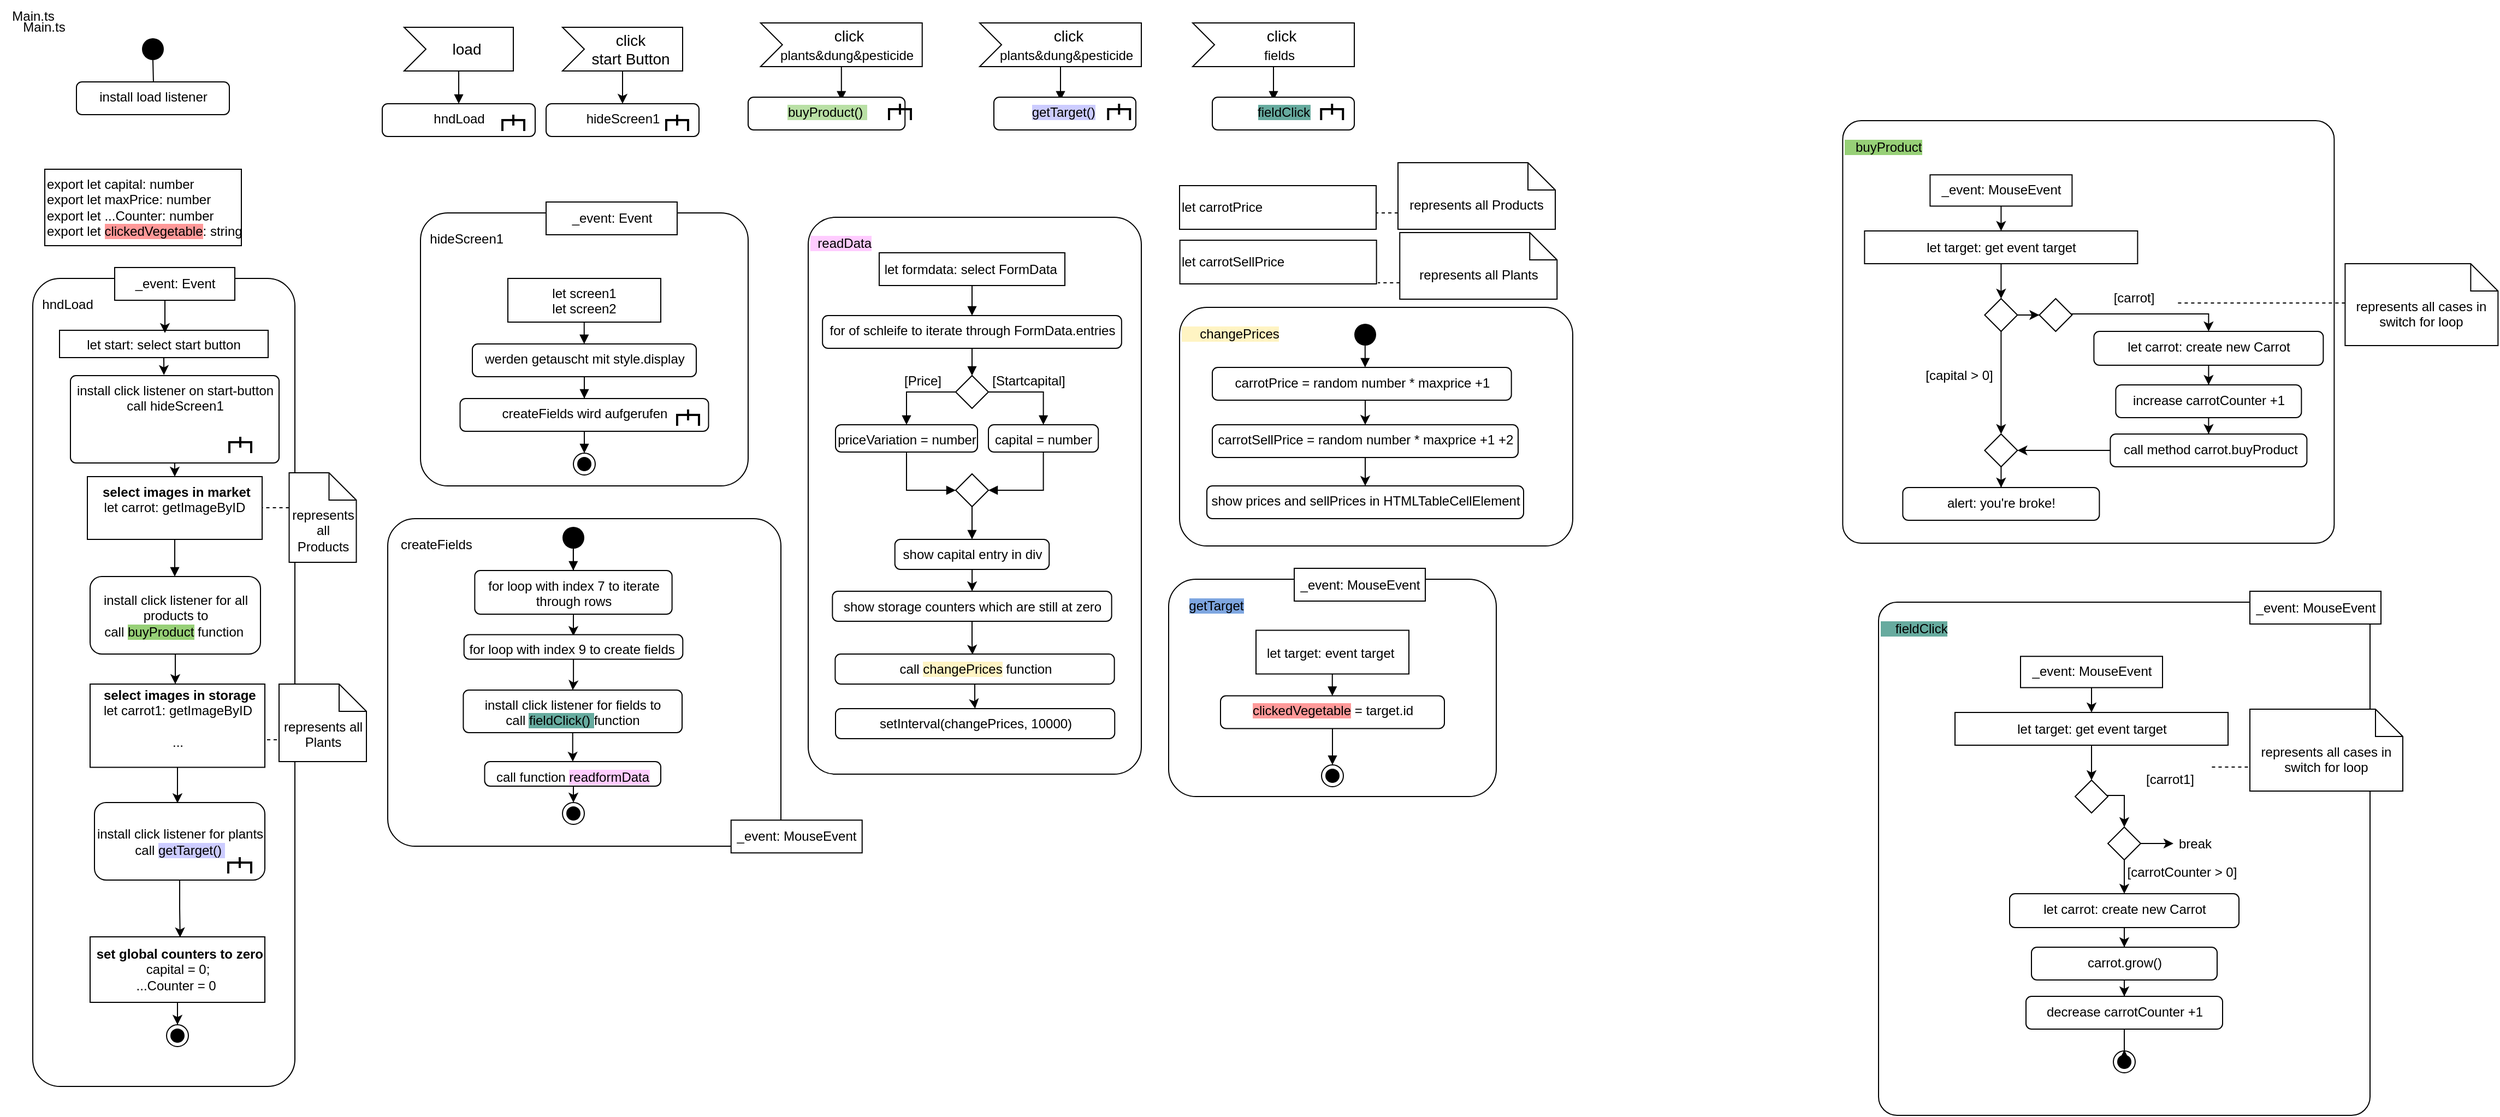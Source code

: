 <mxfile version="20.1.1" type="device" pages="3"><diagram id="tJ10v_d1YBxwxdIpCMqU" name="Main"><mxGraphModel dx="2307" dy="1273" grid="1" gridSize="10" guides="1" tooltips="1" connect="1" arrows="1" fold="1" page="1" pageScale="1" pageWidth="1654" pageHeight="1169" math="0" shadow="0"><root><mxCell id="0"/><mxCell id="1" parent="0"/><mxCell id="Ofd6A_g-AuT3mHNwsvXy-3" style="edgeStyle=orthogonalEdgeStyle;rounded=0;orthogonalLoop=1;jettySize=auto;html=1;endArrow=block;endFill=1;" parent="1" target="Ofd6A_g-AuT3mHNwsvXy-2" edge="1"><mxGeometry relative="1" as="geometry"><mxPoint x="180" y="60" as="sourcePoint"/></mxGeometry></mxCell><mxCell id="Ofd6A_g-AuT3mHNwsvXy-2" value="install load listener" style="html=1;align=center;verticalAlign=top;rounded=1;absoluteArcSize=1;arcSize=10;dashed=0;" parent="1" vertex="1"><mxGeometry x="110" y="80" width="140" height="30" as="geometry"/></mxCell><mxCell id="Ofd6A_g-AuT3mHNwsvXy-4" value="&amp;nbsp; hndLoad" style="html=1;align=left;verticalAlign=top;rounded=1;absoluteArcSize=1;arcSize=50;dashed=0;spacingTop=10;spacingRight=30;" parent="1" vertex="1"><mxGeometry x="70" y="260" width="240" height="740" as="geometry"/></mxCell><mxCell id="Ofd6A_g-AuT3mHNwsvXy-18" style="edgeStyle=orthogonalEdgeStyle;rounded=0;orthogonalLoop=1;jettySize=auto;html=1;entryX=0.5;entryY=0;entryDx=0;entryDy=0;endArrow=block;endFill=1;strokeWidth=1;" parent="1" source="Ofd6A_g-AuT3mHNwsvXy-5" target="Ofd6A_g-AuT3mHNwsvXy-6" edge="1"><mxGeometry relative="1" as="geometry"/></mxCell><mxCell id="Ofd6A_g-AuT3mHNwsvXy-5" value="load" style="html=1;shape=mxgraph.infographic.ribbonSimple;notch1=20;notch2=0;align=center;verticalAlign=middle;fontSize=14;fontStyle=0;fillColor=#FFFFFF;flipH=0;spacingRight=0;spacingLeft=14;" parent="1" vertex="1"><mxGeometry x="410" y="30" width="100" height="40" as="geometry"/></mxCell><mxCell id="Ofd6A_g-AuT3mHNwsvXy-6" value="hndLoad" style="html=1;align=center;verticalAlign=top;rounded=1;absoluteArcSize=1;arcSize=10;dashed=0;" parent="1" vertex="1"><mxGeometry x="390" y="100" width="140" height="30" as="geometry"/></mxCell><mxCell id="Ofd6A_g-AuT3mHNwsvXy-16" value="" style="group;strokeWidth=1;" parent="1" vertex="1" connectable="0"><mxGeometry x="500" y="110" width="20" height="10" as="geometry"/></mxCell><mxCell id="Ofd6A_g-AuT3mHNwsvXy-10" value="" style="endArrow=none;html=1;rounded=0;strokeWidth=2;" parent="Ofd6A_g-AuT3mHNwsvXy-16" edge="1"><mxGeometry width="50" height="50" relative="1" as="geometry"><mxPoint x="10" as="sourcePoint"/><mxPoint x="10" y="10" as="targetPoint"/></mxGeometry></mxCell><mxCell id="Ofd6A_g-AuT3mHNwsvXy-12" value="" style="endArrow=none;html=1;rounded=0;strokeWidth=2;" parent="Ofd6A_g-AuT3mHNwsvXy-16" edge="1"><mxGeometry width="50" height="50" relative="1" as="geometry"><mxPoint x="20" y="15" as="sourcePoint"/><mxPoint y="15" as="targetPoint"/><Array as="points"><mxPoint x="20" y="5"/><mxPoint y="5"/></Array></mxGeometry></mxCell><mxCell id="Ofd6A_g-AuT3mHNwsvXy-20" value="" style="ellipse;fillColor=#000000;strokeColor=none;" parent="1" vertex="1"><mxGeometry x="170" y="40" width="20" height="20" as="geometry"/></mxCell><mxCell id="-clBdai6zCMWN7IUdvfS-7" style="edgeStyle=orthogonalEdgeStyle;rounded=0;orthogonalLoop=1;jettySize=auto;html=1;exitX=0.5;exitY=1;exitDx=0;exitDy=0;entryX=0.448;entryY=-0.007;entryDx=0;entryDy=0;entryPerimeter=0;" parent="1" source="Ofd6A_g-AuT3mHNwsvXy-22" target="Ofd6A_g-AuT3mHNwsvXy-24" edge="1"><mxGeometry relative="1" as="geometry"/></mxCell><mxCell id="Ofd6A_g-AuT3mHNwsvXy-22" value="let start: select start button" style="text;align=center;verticalAlign=middle;dashed=0;fillColor=#ffffff;strokeColor=#000000;" parent="1" vertex="1"><mxGeometry x="94.5" y="307.5" width="191" height="25" as="geometry"/></mxCell><mxCell id="Ofd6A_g-AuT3mHNwsvXy-45" style="edgeStyle=orthogonalEdgeStyle;rounded=0;orthogonalLoop=1;jettySize=auto;html=1;endArrow=block;endFill=1;strokeWidth=1;exitX=0.5;exitY=1;exitDx=0;exitDy=0;" parent="1" source="-clBdai6zCMWN7IUdvfS-4" edge="1" target="-clBdai6zCMWN7IUdvfS-13"><mxGeometry relative="1" as="geometry"><mxPoint x="190" y="592" as="targetPoint"/><Array as="points"><mxPoint x="200" y="570"/><mxPoint x="200" y="570"/></Array></mxGeometry></mxCell><mxCell id="-clBdai6zCMWN7IUdvfS-9" style="edgeStyle=orthogonalEdgeStyle;rounded=0;orthogonalLoop=1;jettySize=auto;html=1;" parent="1" source="Ofd6A_g-AuT3mHNwsvXy-24" target="-clBdai6zCMWN7IUdvfS-4" edge="1"><mxGeometry relative="1" as="geometry"><Array as="points"><mxPoint x="191" y="450"/><mxPoint x="190" y="450"/></Array></mxGeometry></mxCell><mxCell id="Ofd6A_g-AuT3mHNwsvXy-24" value="install click listener on start-button&lt;br&gt;call hideScreen1" style="html=1;align=center;verticalAlign=top;rounded=1;absoluteArcSize=1;arcSize=10;dashed=0;" parent="1" vertex="1"><mxGeometry x="104.5" y="349" width="191" height="80" as="geometry"/></mxCell><mxCell id="Ofd6A_g-AuT3mHNwsvXy-31" value="&amp;nbsp; hideScreen1" style="html=1;align=left;verticalAlign=top;rounded=1;absoluteArcSize=1;arcSize=50;dashed=0;spacingTop=10;spacingRight=30;" parent="1" vertex="1"><mxGeometry x="425" y="200" width="300" height="250" as="geometry"/></mxCell><mxCell id="Ofd6A_g-AuT3mHNwsvXy-34" value="let screen1&#10;let screen2" style="text;align=center;verticalAlign=middle;dashed=0;fillColor=#ffffff;strokeColor=#000000;" parent="1" vertex="1"><mxGeometry x="505" y="260" width="140" height="40" as="geometry"/></mxCell><mxCell id="Ofd6A_g-AuT3mHNwsvXy-51" style="edgeStyle=orthogonalEdgeStyle;rounded=0;orthogonalLoop=1;jettySize=auto;html=1;entryX=0.5;entryY=0;entryDx=0;entryDy=0;endArrow=block;endFill=1;strokeWidth=1;" parent="1" source="Ofd6A_g-AuT3mHNwsvXy-35" target="Ofd6A_g-AuT3mHNwsvXy-46" edge="1"><mxGeometry relative="1" as="geometry"/></mxCell><mxCell id="Ofd6A_g-AuT3mHNwsvXy-35" value="werden getauscht mit style.display" style="html=1;align=center;verticalAlign=top;rounded=1;absoluteArcSize=1;arcSize=10;dashed=0;" parent="1" vertex="1"><mxGeometry x="472.5" y="320" width="205" height="30" as="geometry"/></mxCell><mxCell id="Ofd6A_g-AuT3mHNwsvXy-36" style="edgeStyle=orthogonalEdgeStyle;rounded=0;orthogonalLoop=1;jettySize=auto;html=1;endArrow=block;endFill=1;" parent="1" edge="1"><mxGeometry relative="1" as="geometry"><mxPoint x="574.88" y="300" as="sourcePoint"/><mxPoint x="574.88" y="320" as="targetPoint"/></mxGeometry></mxCell><mxCell id="Ofd6A_g-AuT3mHNwsvXy-40" value="" style="group;strokeWidth=1;" parent="1" vertex="1" connectable="0"><mxGeometry x="250" y="405" width="20" height="10" as="geometry"/></mxCell><mxCell id="Ofd6A_g-AuT3mHNwsvXy-41" value="" style="endArrow=none;html=1;rounded=0;strokeWidth=2;" parent="Ofd6A_g-AuT3mHNwsvXy-40" edge="1"><mxGeometry width="50" height="50" relative="1" as="geometry"><mxPoint x="10" as="sourcePoint"/><mxPoint x="10" y="10" as="targetPoint"/></mxGeometry></mxCell><mxCell id="Ofd6A_g-AuT3mHNwsvXy-42" value="" style="endArrow=none;html=1;rounded=0;strokeWidth=2;" parent="Ofd6A_g-AuT3mHNwsvXy-40" edge="1"><mxGeometry width="50" height="50" relative="1" as="geometry"><mxPoint x="20" y="15" as="sourcePoint"/><mxPoint y="15" as="targetPoint"/><Array as="points"><mxPoint x="20" y="5"/><mxPoint y="5"/></Array></mxGeometry></mxCell><mxCell id="Ofd6A_g-AuT3mHNwsvXy-43" value="" style="ellipse;html=1;shape=endState;fillColor=#000000;strokeColor=#000000;" parent="1" vertex="1"><mxGeometry x="192.5" y="943.5" width="20" height="20" as="geometry"/></mxCell><mxCell id="Ofd6A_g-AuT3mHNwsvXy-46" value="createFields wird aufgerufen" style="html=1;align=center;verticalAlign=top;rounded=1;absoluteArcSize=1;arcSize=10;dashed=0;" parent="1" vertex="1"><mxGeometry x="461.25" y="370" width="227.5" height="30" as="geometry"/></mxCell><mxCell id="Ofd6A_g-AuT3mHNwsvXy-47" value="" style="group;strokeWidth=1;" parent="1" vertex="1" connectable="0"><mxGeometry x="660" y="380" width="20" height="10" as="geometry"/></mxCell><mxCell id="Ofd6A_g-AuT3mHNwsvXy-48" value="" style="endArrow=none;html=1;rounded=0;strokeWidth=2;" parent="Ofd6A_g-AuT3mHNwsvXy-47" edge="1"><mxGeometry width="50" height="50" relative="1" as="geometry"><mxPoint x="10" as="sourcePoint"/><mxPoint x="10" y="10" as="targetPoint"/></mxGeometry></mxCell><mxCell id="Ofd6A_g-AuT3mHNwsvXy-49" value="" style="endArrow=none;html=1;rounded=0;strokeWidth=2;" parent="Ofd6A_g-AuT3mHNwsvXy-47" edge="1"><mxGeometry width="50" height="50" relative="1" as="geometry"><mxPoint x="20" y="15" as="sourcePoint"/><mxPoint y="15" as="targetPoint"/><Array as="points"><mxPoint x="20" y="5"/><mxPoint y="5"/></Array></mxGeometry></mxCell><mxCell id="Ofd6A_g-AuT3mHNwsvXy-52" style="edgeStyle=orthogonalEdgeStyle;rounded=0;orthogonalLoop=1;jettySize=auto;html=1;entryX=0.5;entryY=0;entryDx=0;entryDy=0;endArrow=block;endFill=1;strokeWidth=1;" parent="1" target="Ofd6A_g-AuT3mHNwsvXy-53" edge="1"><mxGeometry relative="1" as="geometry"><mxPoint x="575" y="400" as="sourcePoint"/></mxGeometry></mxCell><mxCell id="Ofd6A_g-AuT3mHNwsvXy-53" value="" style="ellipse;html=1;shape=endState;fillColor=#000000;strokeColor=#000000;" parent="1" vertex="1"><mxGeometry x="565" y="420" width="20" height="20" as="geometry"/></mxCell><mxCell id="Ofd6A_g-AuT3mHNwsvXy-54" value="&amp;nbsp; &amp;nbsp;createFields" style="html=1;align=left;verticalAlign=top;rounded=1;absoluteArcSize=1;arcSize=50;dashed=0;spacingTop=10;spacingRight=30;" parent="1" vertex="1"><mxGeometry x="395" y="480" width="360" height="300" as="geometry"/></mxCell><mxCell id="pSy51ZEpNHoz2QDnFtpo-21" value="" style="edgeStyle=orthogonalEdgeStyle;rounded=0;orthogonalLoop=1;jettySize=auto;html=1;" edge="1" parent="1" source="Ofd6A_g-AuT3mHNwsvXy-55"><mxGeometry relative="1" as="geometry"><mxPoint x="565" y="587.5" as="targetPoint"/></mxGeometry></mxCell><mxCell id="Ofd6A_g-AuT3mHNwsvXy-55" value="" style="ellipse;fillColor=#000000;strokeColor=none;" parent="1" vertex="1"><mxGeometry x="555" y="487.5" width="20" height="20" as="geometry"/></mxCell><mxCell id="Ofd6A_g-AuT3mHNwsvXy-56" style="edgeStyle=orthogonalEdgeStyle;rounded=0;orthogonalLoop=1;jettySize=auto;html=1;endArrow=block;endFill=1;" parent="1" edge="1"><mxGeometry relative="1" as="geometry"><mxPoint x="564.89" y="507.5" as="sourcePoint"/><mxPoint x="564.89" y="527.5" as="targetPoint"/></mxGeometry></mxCell><mxCell id="pSy51ZEpNHoz2QDnFtpo-83" style="edgeStyle=orthogonalEdgeStyle;rounded=0;orthogonalLoop=1;jettySize=auto;html=1;entryX=0.5;entryY=0;entryDx=0;entryDy=0;" edge="1" parent="1" source="Ofd6A_g-AuT3mHNwsvXy-68" target="Ofd6A_g-AuT3mHNwsvXy-72"><mxGeometry relative="1" as="geometry"/></mxCell><mxCell id="Ofd6A_g-AuT3mHNwsvXy-68" value="click&lt;br&gt;start Button" style="html=1;shape=mxgraph.infographic.ribbonSimple;notch1=20;notch2=0;align=center;verticalAlign=middle;fontSize=14;fontStyle=0;fillColor=#FFFFFF;flipH=0;spacingRight=0;spacingLeft=14;" parent="1" vertex="1"><mxGeometry x="555.0" y="30" width="110" height="40" as="geometry"/></mxCell><mxCell id="Ofd6A_g-AuT3mHNwsvXy-72" value="hideScreen1" style="html=1;align=center;verticalAlign=top;rounded=1;absoluteArcSize=1;arcSize=10;dashed=0;" parent="1" vertex="1"><mxGeometry x="540.0" y="100" width="140" height="30" as="geometry"/></mxCell><mxCell id="Ofd6A_g-AuT3mHNwsvXy-74" value="" style="group;strokeWidth=1;" parent="1" vertex="1" connectable="0"><mxGeometry x="650.0" y="110" width="20" height="10" as="geometry"/></mxCell><mxCell id="Ofd6A_g-AuT3mHNwsvXy-75" value="" style="endArrow=none;html=1;rounded=0;strokeWidth=2;" parent="Ofd6A_g-AuT3mHNwsvXy-74" edge="1"><mxGeometry width="50" height="50" relative="1" as="geometry"><mxPoint x="10" as="sourcePoint"/><mxPoint x="10" y="10" as="targetPoint"/></mxGeometry></mxCell><mxCell id="Ofd6A_g-AuT3mHNwsvXy-76" value="" style="endArrow=none;html=1;rounded=0;strokeWidth=2;" parent="Ofd6A_g-AuT3mHNwsvXy-74" edge="1"><mxGeometry width="50" height="50" relative="1" as="geometry"><mxPoint x="20" y="15" as="sourcePoint"/><mxPoint y="15" as="targetPoint"/><Array as="points"><mxPoint x="20" y="5"/><mxPoint y="5"/></Array></mxGeometry></mxCell><mxCell id="Ofd6A_g-AuT3mHNwsvXy-87" value="for loop with index 7 to iterate &lt;br&gt;through rows" style="html=1;align=center;verticalAlign=top;rounded=1;absoluteArcSize=1;arcSize=10;dashed=0;" parent="1" vertex="1"><mxGeometry x="474.69" y="527.5" width="180.63" height="40" as="geometry"/></mxCell><mxCell id="Ofd6A_g-AuT3mHNwsvXy-109" value="" style="ellipse;html=1;shape=endState;fillColor=#000000;strokeColor=#000000;" parent="1" vertex="1"><mxGeometry x="555.01" y="740" width="20" height="20" as="geometry"/></mxCell><mxCell id="-clBdai6zCMWN7IUdvfS-4" value="&lt;b&gt;&amp;nbsp;select images in market&lt;/b&gt;&lt;br&gt;let carrot: getImageByID&lt;br&gt;&amp;nbsp;" style="rounded=0;whiteSpace=wrap;html=1;" parent="1" vertex="1"><mxGeometry x="120" y="441.5" width="160" height="57.5" as="geometry"/></mxCell><mxCell id="pSy51ZEpNHoz2QDnFtpo-8" style="edgeStyle=orthogonalEdgeStyle;rounded=0;orthogonalLoop=1;jettySize=auto;html=1;" edge="1" parent="1" source="-clBdai6zCMWN7IUdvfS-13" target="pSy51ZEpNHoz2QDnFtpo-5"><mxGeometry relative="1" as="geometry"><Array as="points"><mxPoint x="200" y="670"/><mxPoint x="200" y="670"/></Array></mxGeometry></mxCell><mxCell id="-clBdai6zCMWN7IUdvfS-13" value="install click listener for all products to&lt;br&gt;call &lt;span style=&quot;background-color: rgb(151, 208, 119);&quot;&gt;buyProduct&lt;/span&gt; function&amp;nbsp;" style="rounded=1;whiteSpace=wrap;html=1;" parent="1" vertex="1"><mxGeometry x="122.5" y="533" width="156" height="71" as="geometry"/></mxCell><mxCell id="-clBdai6zCMWN7IUdvfS-15" value="" style="group;strokeWidth=1;" parent="1" vertex="1" connectable="0"><mxGeometry x="244" y="640" width="21" height="10" as="geometry"/></mxCell><mxCell id="-clBdai6zCMWN7IUdvfS-16" value="" style="endArrow=none;html=1;rounded=0;strokeWidth=2;" parent="-clBdai6zCMWN7IUdvfS-15" edge="1"><mxGeometry width="50" height="50" relative="1" as="geometry"><mxPoint x="10.5" as="sourcePoint"/><mxPoint x="10.5" y="10" as="targetPoint"/></mxGeometry></mxCell><mxCell id="-clBdai6zCMWN7IUdvfS-17" value="" style="endArrow=none;html=1;rounded=0;strokeWidth=2;" parent="-clBdai6zCMWN7IUdvfS-15" edge="1"><mxGeometry width="50" height="50" relative="1" as="geometry"><mxPoint x="21" y="15" as="sourcePoint"/><mxPoint y="15" as="targetPoint"/><Array as="points"><mxPoint x="21" y="5"/><mxPoint y="5"/></Array></mxGeometry></mxCell><mxCell id="-clBdai6zCMWN7IUdvfS-24" style="edgeStyle=orthogonalEdgeStyle;rounded=0;orthogonalLoop=1;jettySize=auto;html=1;entryX=0.5;entryY=0;entryDx=0;entryDy=0;endArrow=block;endFill=1;strokeWidth=1;" parent="1" source="-clBdai6zCMWN7IUdvfS-25" edge="1"><mxGeometry relative="1" as="geometry"><mxPoint x="810.37" y="97" as="targetPoint"/></mxGeometry></mxCell><mxCell id="-clBdai6zCMWN7IUdvfS-25" value="click&lt;br&gt;&lt;span style=&quot;font-size: 12px;&quot;&gt;plants&amp;amp;dung&amp;amp;pesticide&lt;/span&gt;&amp;nbsp;" style="html=1;shape=mxgraph.infographic.ribbonSimple;notch1=20;notch2=0;align=center;verticalAlign=middle;fontSize=14;fontStyle=0;fillColor=#FFFFFF;flipH=0;spacingRight=0;spacingLeft=14;" parent="1" vertex="1"><mxGeometry x="736.37" y="26" width="148" height="40" as="geometry"/></mxCell><mxCell id="-clBdai6zCMWN7IUdvfS-26" value="&lt;span style=&quot;background-color: rgb(185, 224, 165);&quot;&gt;buyProduct()&amp;nbsp;&lt;/span&gt;" style="html=1;align=center;verticalAlign=top;rounded=1;absoluteArcSize=1;arcSize=10;dashed=0;" parent="1" vertex="1"><mxGeometry x="725" y="94" width="143.63" height="30" as="geometry"/></mxCell><mxCell id="-clBdai6zCMWN7IUdvfS-27" value="" style="group;strokeWidth=1;" parent="1" vertex="1" connectable="0"><mxGeometry x="854" y="100" width="20" height="10" as="geometry"/></mxCell><mxCell id="-clBdai6zCMWN7IUdvfS-28" value="" style="endArrow=none;html=1;rounded=0;strokeWidth=2;" parent="-clBdai6zCMWN7IUdvfS-27" edge="1"><mxGeometry width="50" height="50" relative="1" as="geometry"><mxPoint x="10" as="sourcePoint"/><mxPoint x="10" y="10" as="targetPoint"/></mxGeometry></mxCell><mxCell id="-clBdai6zCMWN7IUdvfS-29" value="" style="endArrow=none;html=1;rounded=0;strokeWidth=2;" parent="-clBdai6zCMWN7IUdvfS-27" edge="1"><mxGeometry width="50" height="50" relative="1" as="geometry"><mxPoint x="20" y="15" as="sourcePoint"/><mxPoint y="15" as="targetPoint"/><Array as="points"><mxPoint x="20" y="5"/><mxPoint y="5"/></Array></mxGeometry></mxCell><mxCell id="-clBdai6zCMWN7IUdvfS-33" value="&lt;span style=&quot;background-color: rgb(255, 204, 255);&quot;&gt;&amp;nbsp; readData&lt;/span&gt;" style="html=1;align=left;verticalAlign=top;rounded=1;absoluteArcSize=1;arcSize=50;dashed=0;spacingTop=10;spacingRight=30;" parent="1" vertex="1"><mxGeometry x="780" y="204" width="305" height="510" as="geometry"/></mxCell><mxCell id="-clBdai6zCMWN7IUdvfS-35" style="edgeStyle=orthogonalEdgeStyle;rounded=0;orthogonalLoop=1;jettySize=auto;html=1;" parent="1" source="Ofd6A_g-AuT3mHNwsvXy-4" edge="1"><mxGeometry relative="1" as="geometry"><mxPoint x="191" y="310" as="targetPoint"/><Array as="points"><mxPoint x="201" y="280"/><mxPoint x="201" y="280"/></Array></mxGeometry></mxCell><mxCell id="-clBdai6zCMWN7IUdvfS-34" value="_event: Event" style="html=1;labelBackgroundColor=none;labelBorderColor=none;" parent="1" vertex="1"><mxGeometry x="145" y="250" width="110" height="30" as="geometry"/></mxCell><mxCell id="-clBdai6zCMWN7IUdvfS-38" value="_event: Event" style="html=1;labelBackgroundColor=none;labelBorderColor=none;" parent="1" vertex="1"><mxGeometry x="540" y="190" width="120" height="30" as="geometry"/></mxCell><mxCell id="-clBdai6zCMWN7IUdvfS-55" style="edgeStyle=orthogonalEdgeStyle;rounded=0;orthogonalLoop=1;jettySize=auto;html=1;endArrow=block;endFill=1;" parent="1" source="-clBdai6zCMWN7IUdvfS-40" target="-clBdai6zCMWN7IUdvfS-53" edge="1"><mxGeometry relative="1" as="geometry"/></mxCell><mxCell id="-clBdai6zCMWN7IUdvfS-40" value="let formdata: select FormData&amp;nbsp;" style="html=1;labelBackgroundColor=none;labelBorderColor=none;" parent="1" vertex="1"><mxGeometry x="845" y="236.5" width="170" height="30" as="geometry"/></mxCell><mxCell id="-clBdai6zCMWN7IUdvfS-61" style="edgeStyle=orthogonalEdgeStyle;rounded=0;orthogonalLoop=1;jettySize=auto;html=1;entryX=0.5;entryY=0;entryDx=0;entryDy=0;endArrow=block;endFill=1;" parent="1" source="-clBdai6zCMWN7IUdvfS-41" target="-clBdai6zCMWN7IUdvfS-58" edge="1"><mxGeometry relative="1" as="geometry"><Array as="points"><mxPoint x="995" y="364"/></Array></mxGeometry></mxCell><mxCell id="-clBdai6zCMWN7IUdvfS-62" style="edgeStyle=orthogonalEdgeStyle;rounded=0;orthogonalLoop=1;jettySize=auto;html=1;endArrow=block;endFill=1;" parent="1" source="-clBdai6zCMWN7IUdvfS-41" target="-clBdai6zCMWN7IUdvfS-59" edge="1"><mxGeometry relative="1" as="geometry"><Array as="points"><mxPoint x="870" y="364"/></Array></mxGeometry></mxCell><mxCell id="-clBdai6zCMWN7IUdvfS-41" value="" style="rhombus;strokeWidth=1;" parent="1" vertex="1"><mxGeometry x="915" y="349" width="30" height="30" as="geometry"/></mxCell><mxCell id="-clBdai6zCMWN7IUdvfS-42" value="&lt;span style=&quot;background-color: rgb(151, 208, 119);&quot;&gt;&amp;nbsp; &amp;nbsp;buyProduct&lt;/span&gt;" style="html=1;align=left;verticalAlign=top;rounded=1;absoluteArcSize=1;arcSize=34;dashed=0;spacingTop=10;spacingRight=30;" parent="1" vertex="1"><mxGeometry x="1727.19" y="115.5" width="450" height="387" as="geometry"/></mxCell><mxCell id="pSy51ZEpNHoz2QDnFtpo-78" style="edgeStyle=orthogonalEdgeStyle;rounded=0;orthogonalLoop=1;jettySize=auto;html=1;entryX=0.5;entryY=0;entryDx=0;entryDy=0;" edge="1" parent="1" source="-clBdai6zCMWN7IUdvfS-43" target="pSy51ZEpNHoz2QDnFtpo-56"><mxGeometry relative="1" as="geometry"/></mxCell><mxCell id="-clBdai6zCMWN7IUdvfS-43" value="let target: get event target" style="html=1;labelBackgroundColor=none;labelBorderColor=none;" parent="1" vertex="1"><mxGeometry x="1747.19" y="216.5" width="250" height="30" as="geometry"/></mxCell><mxCell id="-clBdai6zCMWN7IUdvfS-45" style="edgeStyle=orthogonalEdgeStyle;rounded=0;orthogonalLoop=1;jettySize=auto;html=1;" parent="1" source="-clBdai6zCMWN7IUdvfS-44" target="-clBdai6zCMWN7IUdvfS-43" edge="1"><mxGeometry relative="1" as="geometry"/></mxCell><mxCell id="-clBdai6zCMWN7IUdvfS-44" value="_event: MouseEvent" style="html=1;labelBackgroundColor=none;labelBorderColor=none;" parent="1" vertex="1"><mxGeometry x="1807.19" y="165.13" width="130" height="28.62" as="geometry"/></mxCell><mxCell id="pSy51ZEpNHoz2QDnFtpo-73" style="edgeStyle=orthogonalEdgeStyle;rounded=0;orthogonalLoop=1;jettySize=auto;html=1;entryX=0.5;entryY=0;entryDx=0;entryDy=0;" edge="1" parent="1" source="-clBdai6zCMWN7IUdvfS-46" target="-clBdai6zCMWN7IUdvfS-48"><mxGeometry relative="1" as="geometry"/></mxCell><mxCell id="-clBdai6zCMWN7IUdvfS-46" value="let carrot: create new Carrot" style="html=1;align=center;verticalAlign=top;rounded=1;absoluteArcSize=1;arcSize=10;dashed=0;" parent="1" vertex="1"><mxGeometry x="1957.19" y="308.5" width="210" height="31" as="geometry"/></mxCell><mxCell id="pSy51ZEpNHoz2QDnFtpo-74" style="edgeStyle=orthogonalEdgeStyle;rounded=0;orthogonalLoop=1;jettySize=auto;html=1;" edge="1" parent="1" source="-clBdai6zCMWN7IUdvfS-48" target="pSy51ZEpNHoz2QDnFtpo-66"><mxGeometry relative="1" as="geometry"/></mxCell><mxCell id="-clBdai6zCMWN7IUdvfS-48" value="increase carrotCounter +1" style="html=1;align=center;verticalAlign=top;rounded=1;absoluteArcSize=1;arcSize=10;dashed=0;" parent="1" vertex="1"><mxGeometry x="1977.19" y="357.5" width="170" height="30" as="geometry"/></mxCell><mxCell id="-clBdai6zCMWN7IUdvfS-52" value="Main.ts" style="text;html=1;align=center;verticalAlign=middle;resizable=0;points=[];autosize=1;strokeColor=none;fillColor=none;" parent="1" vertex="1"><mxGeometry x="40" y="5" width="60" height="30" as="geometry"/></mxCell><mxCell id="-clBdai6zCMWN7IUdvfS-57" style="edgeStyle=orthogonalEdgeStyle;rounded=0;orthogonalLoop=1;jettySize=auto;html=1;endArrow=block;endFill=1;" parent="1" source="-clBdai6zCMWN7IUdvfS-53" target="-clBdai6zCMWN7IUdvfS-41" edge="1"><mxGeometry relative="1" as="geometry"/></mxCell><mxCell id="-clBdai6zCMWN7IUdvfS-53" value="for of schleife to iterate through FormData.entries" style="html=1;align=center;verticalAlign=top;rounded=1;absoluteArcSize=1;arcSize=10;dashed=0;" parent="1" vertex="1"><mxGeometry x="793.08" y="294" width="273.83" height="30" as="geometry"/></mxCell><mxCell id="-clBdai6zCMWN7IUdvfS-67" style="edgeStyle=orthogonalEdgeStyle;rounded=0;orthogonalLoop=1;jettySize=auto;html=1;entryX=1;entryY=0.5;entryDx=0;entryDy=0;endArrow=block;endFill=1;" parent="1" source="-clBdai6zCMWN7IUdvfS-58" target="-clBdai6zCMWN7IUdvfS-65" edge="1"><mxGeometry relative="1" as="geometry"/></mxCell><mxCell id="-clBdai6zCMWN7IUdvfS-58" value="capital = number" style="html=1;align=center;verticalAlign=top;rounded=1;absoluteArcSize=1;arcSize=10;dashed=0;" parent="1" vertex="1"><mxGeometry x="945" y="394" width="100.63" height="25" as="geometry"/></mxCell><mxCell id="-clBdai6zCMWN7IUdvfS-66" style="edgeStyle=orthogonalEdgeStyle;rounded=0;orthogonalLoop=1;jettySize=auto;html=1;entryX=0;entryY=0.5;entryDx=0;entryDy=0;endArrow=block;endFill=1;" parent="1" source="-clBdai6zCMWN7IUdvfS-59" target="-clBdai6zCMWN7IUdvfS-65" edge="1"><mxGeometry relative="1" as="geometry"/></mxCell><mxCell id="-clBdai6zCMWN7IUdvfS-59" value="priceVariation = number" style="html=1;align=center;verticalAlign=top;rounded=1;absoluteArcSize=1;arcSize=10;dashed=0;" parent="1" vertex="1"><mxGeometry x="805" y="394" width="130" height="25" as="geometry"/></mxCell><mxCell id="-clBdai6zCMWN7IUdvfS-63" value="[Startcapital]" style="text;html=1;strokeColor=none;fillColor=none;align=center;verticalAlign=middle;whiteSpace=wrap;rounded=0;labelBackgroundColor=none;labelBorderColor=none;" parent="1" vertex="1"><mxGeometry x="945" y="339" width="74.37" height="30" as="geometry"/></mxCell><mxCell id="-clBdai6zCMWN7IUdvfS-64" value="[Price]" style="text;html=1;strokeColor=none;fillColor=none;align=center;verticalAlign=middle;whiteSpace=wrap;rounded=0;labelBackgroundColor=none;labelBorderColor=none;" parent="1" vertex="1"><mxGeometry x="855" y="339" width="60" height="30" as="geometry"/></mxCell><mxCell id="-clBdai6zCMWN7IUdvfS-69" style="edgeStyle=orthogonalEdgeStyle;rounded=0;orthogonalLoop=1;jettySize=auto;html=1;entryX=0.5;entryY=0;entryDx=0;entryDy=0;endArrow=block;endFill=1;" parent="1" source="-clBdai6zCMWN7IUdvfS-65" target="-clBdai6zCMWN7IUdvfS-68" edge="1"><mxGeometry relative="1" as="geometry"/></mxCell><mxCell id="-clBdai6zCMWN7IUdvfS-65" value="" style="rhombus;strokeWidth=1;" parent="1" vertex="1"><mxGeometry x="915" y="439" width="30" height="30" as="geometry"/></mxCell><mxCell id="pSy51ZEpNHoz2QDnFtpo-27" style="edgeStyle=orthogonalEdgeStyle;rounded=0;orthogonalLoop=1;jettySize=auto;html=1;entryX=0.5;entryY=0;entryDx=0;entryDy=0;" edge="1" parent="1" source="-clBdai6zCMWN7IUdvfS-68" target="pSy51ZEpNHoz2QDnFtpo-26"><mxGeometry relative="1" as="geometry"><Array as="points"/></mxGeometry></mxCell><mxCell id="-clBdai6zCMWN7IUdvfS-68" value="show capital entry in div" style="html=1;align=center;verticalAlign=top;rounded=1;absoluteArcSize=1;arcSize=10;dashed=0;" parent="1" vertex="1"><mxGeometry x="859.37" y="499" width="141.25" height="27.5" as="geometry"/></mxCell><mxCell id="pSy51ZEpNHoz2QDnFtpo-1" value="export let capital: number&lt;br&gt;export let maxPrice: number&lt;br&gt;export let ...Counter: number&lt;br&gt;export let &lt;span style=&quot;background-color: rgb(255, 153, 153);&quot;&gt;clickedVegetable&lt;/span&gt;: string" style="html=1;labelBackgroundColor=none;labelBorderColor=none;align=left;" vertex="1" parent="1"><mxGeometry x="81" y="160" width="180" height="70" as="geometry"/></mxCell><mxCell id="pSy51ZEpNHoz2QDnFtpo-53" style="edgeStyle=orthogonalEdgeStyle;rounded=0;orthogonalLoop=1;jettySize=auto;html=1;entryX=0.487;entryY=0.008;entryDx=0;entryDy=0;entryPerimeter=0;" edge="1" parent="1" source="pSy51ZEpNHoz2QDnFtpo-5" target="pSy51ZEpNHoz2QDnFtpo-6"><mxGeometry relative="1" as="geometry"/></mxCell><mxCell id="pSy51ZEpNHoz2QDnFtpo-5" value="&lt;b&gt;&amp;nbsp;select images in storage&lt;/b&gt;&lt;br&gt;let carrot1: getImageByID&lt;br&gt;&lt;br&gt;...&lt;br&gt;&amp;nbsp;" style="rounded=0;whiteSpace=wrap;html=1;" vertex="1" parent="1"><mxGeometry x="122.5" y="631.5" width="160" height="76.25" as="geometry"/></mxCell><mxCell id="pSy51ZEpNHoz2QDnFtpo-14" style="edgeStyle=orthogonalEdgeStyle;rounded=0;orthogonalLoop=1;jettySize=auto;html=1;entryX=0.515;entryY=0.008;entryDx=0;entryDy=0;entryPerimeter=0;" edge="1" parent="1" source="pSy51ZEpNHoz2QDnFtpo-6" target="pSy51ZEpNHoz2QDnFtpo-12"><mxGeometry relative="1" as="geometry"/></mxCell><mxCell id="pSy51ZEpNHoz2QDnFtpo-6" value="install click listener for plants&lt;br&gt;call &lt;span style=&quot;background-color: rgb(204, 204, 255);&quot;&gt;getTarget()&amp;nbsp;&lt;/span&gt;" style="rounded=1;whiteSpace=wrap;html=1;" vertex="1" parent="1"><mxGeometry x="126.5" y="740" width="156" height="71" as="geometry"/></mxCell><mxCell id="pSy51ZEpNHoz2QDnFtpo-9" value="" style="group;strokeWidth=1;" vertex="1" connectable="0" parent="1"><mxGeometry x="249" y="790" width="21" height="10" as="geometry"/></mxCell><mxCell id="pSy51ZEpNHoz2QDnFtpo-10" value="" style="endArrow=none;html=1;rounded=0;strokeWidth=2;" edge="1" parent="pSy51ZEpNHoz2QDnFtpo-9"><mxGeometry width="50" height="50" relative="1" as="geometry"><mxPoint x="10.5" as="sourcePoint"/><mxPoint x="10.5" y="10" as="targetPoint"/></mxGeometry></mxCell><mxCell id="pSy51ZEpNHoz2QDnFtpo-11" value="" style="endArrow=none;html=1;rounded=0;strokeWidth=2;" edge="1" parent="pSy51ZEpNHoz2QDnFtpo-9"><mxGeometry width="50" height="50" relative="1" as="geometry"><mxPoint x="21" y="15" as="sourcePoint"/><mxPoint y="15" as="targetPoint"/><Array as="points"><mxPoint x="21" y="5"/><mxPoint y="5"/></Array></mxGeometry></mxCell><mxCell id="pSy51ZEpNHoz2QDnFtpo-15" style="edgeStyle=orthogonalEdgeStyle;rounded=0;orthogonalLoop=1;jettySize=auto;html=1;" edge="1" parent="1" source="pSy51ZEpNHoz2QDnFtpo-12" target="Ofd6A_g-AuT3mHNwsvXy-43"><mxGeometry relative="1" as="geometry"/></mxCell><mxCell id="pSy51ZEpNHoz2QDnFtpo-12" value="&lt;b&gt;&amp;nbsp;set global counters to zero&lt;/b&gt;&lt;br&gt;capital = 0;&lt;br&gt;...Counter = 0&amp;nbsp;" style="rounded=0;whiteSpace=wrap;html=1;" vertex="1" parent="1"><mxGeometry x="122.5" y="863" width="160" height="60" as="geometry"/></mxCell><mxCell id="pSy51ZEpNHoz2QDnFtpo-115" style="edgeStyle=orthogonalEdgeStyle;rounded=0;orthogonalLoop=1;jettySize=auto;html=1;entryX=0.5;entryY=0;entryDx=0;entryDy=0;" edge="1" parent="1" source="pSy51ZEpNHoz2QDnFtpo-16" target="pSy51ZEpNHoz2QDnFtpo-104"><mxGeometry relative="1" as="geometry"/></mxCell><mxCell id="pSy51ZEpNHoz2QDnFtpo-16" value="for loop with index 9 to create fields&amp;nbsp;" style="html=1;align=center;verticalAlign=top;rounded=1;absoluteArcSize=1;arcSize=10;dashed=0;" vertex="1" parent="1"><mxGeometry x="464.85" y="586.25" width="200.32" height="22.5" as="geometry"/></mxCell><mxCell id="pSy51ZEpNHoz2QDnFtpo-28" style="edgeStyle=orthogonalEdgeStyle;rounded=0;orthogonalLoop=1;jettySize=auto;html=1;entryX=0.5;entryY=0;entryDx=0;entryDy=0;" edge="1" parent="1" source="pSy51ZEpNHoz2QDnFtpo-17" target="Ofd6A_g-AuT3mHNwsvXy-109"><mxGeometry relative="1" as="geometry"><Array as="points"><mxPoint x="565" y="720"/><mxPoint x="565" y="720"/></Array></mxGeometry></mxCell><mxCell id="pSy51ZEpNHoz2QDnFtpo-17" value="call function &lt;span style=&quot;background-color: rgb(255, 204, 255);&quot;&gt;readformData&lt;/span&gt;" style="html=1;align=center;verticalAlign=top;rounded=1;absoluteArcSize=1;arcSize=10;dashed=0;" vertex="1" parent="1"><mxGeometry x="483.75" y="702.5" width="161.25" height="22.5" as="geometry"/></mxCell><mxCell id="pSy51ZEpNHoz2QDnFtpo-19" value="&lt;span style=&quot;background-color: rgb(255, 244, 195);&quot;&gt;&amp;nbsp; &amp;nbsp; &amp;nbsp;changePrices&lt;/span&gt;" style="html=1;align=left;verticalAlign=top;rounded=1;absoluteArcSize=1;arcSize=50;dashed=0;spacingTop=10;spacingRight=30;" vertex="1" parent="1"><mxGeometry x="1120" y="286.5" width="360" height="218.5" as="geometry"/></mxCell><mxCell id="pSy51ZEpNHoz2QDnFtpo-23" value="" style="ellipse;fillColor=#000000;strokeColor=none;" vertex="1" parent="1"><mxGeometry x="1280" y="301.5" width="20" height="20" as="geometry"/></mxCell><mxCell id="pSy51ZEpNHoz2QDnFtpo-24" style="edgeStyle=orthogonalEdgeStyle;rounded=0;orthogonalLoop=1;jettySize=auto;html=1;endArrow=block;endFill=1;" edge="1" parent="1"><mxGeometry relative="1" as="geometry"><mxPoint x="1289.89" y="321.5" as="sourcePoint"/><mxPoint x="1289.89" y="341.5" as="targetPoint"/></mxGeometry></mxCell><mxCell id="pSy51ZEpNHoz2QDnFtpo-32" style="edgeStyle=orthogonalEdgeStyle;rounded=0;orthogonalLoop=1;jettySize=auto;html=1;entryX=0.492;entryY=0.018;entryDx=0;entryDy=0;entryPerimeter=0;" edge="1" parent="1" source="pSy51ZEpNHoz2QDnFtpo-26" target="pSy51ZEpNHoz2QDnFtpo-30"><mxGeometry relative="1" as="geometry"/></mxCell><mxCell id="pSy51ZEpNHoz2QDnFtpo-26" value="show storage counters which are still at zero" style="html=1;align=center;verticalAlign=top;rounded=1;absoluteArcSize=1;arcSize=10;dashed=0;" vertex="1" parent="1"><mxGeometry x="802.18" y="546.5" width="255.63" height="27.5" as="geometry"/></mxCell><mxCell id="pSy51ZEpNHoz2QDnFtpo-33" style="edgeStyle=orthogonalEdgeStyle;rounded=0;orthogonalLoop=1;jettySize=auto;html=1;entryX=0.5;entryY=0;entryDx=0;entryDy=0;" edge="1" parent="1" source="pSy51ZEpNHoz2QDnFtpo-30" target="pSy51ZEpNHoz2QDnFtpo-31"><mxGeometry relative="1" as="geometry"/></mxCell><mxCell id="pSy51ZEpNHoz2QDnFtpo-30" value="call &lt;span style=&quot;background-color: rgb(255, 244, 195);&quot;&gt;changePrices&lt;/span&gt; function" style="html=1;align=center;verticalAlign=top;rounded=1;absoluteArcSize=1;arcSize=10;dashed=0;" vertex="1" parent="1"><mxGeometry x="804.69" y="604" width="255.63" height="27.5" as="geometry"/></mxCell><mxCell id="pSy51ZEpNHoz2QDnFtpo-31" value="setInterval(changePrices, 10000)" style="html=1;align=center;verticalAlign=top;rounded=1;absoluteArcSize=1;arcSize=10;dashed=0;" vertex="1" parent="1"><mxGeometry x="805.0" y="654" width="255.63" height="27.5" as="geometry"/></mxCell><mxCell id="pSy51ZEpNHoz2QDnFtpo-36" value="let carrotPrice&lt;br&gt;" style="html=1;labelBackgroundColor=none;labelBorderColor=none;align=left;" vertex="1" parent="1"><mxGeometry x="1120" y="175" width="180" height="40" as="geometry"/></mxCell><mxCell id="pSy51ZEpNHoz2QDnFtpo-37" value="let carrotSellPrice" style="html=1;labelBackgroundColor=none;labelBorderColor=none;align=left;" vertex="1" parent="1"><mxGeometry x="1120.31" y="225" width="180" height="40" as="geometry"/></mxCell><mxCell id="pSy51ZEpNHoz2QDnFtpo-38" style="edgeStyle=orthogonalEdgeStyle;orthogonalLoop=1;jettySize=auto;html=1;rounded=0;dashed=1;endArrow=none;endFill=0;" edge="1" parent="1"><mxGeometry relative="1" as="geometry"><mxPoint x="1320" y="199.951" as="sourcePoint"/><mxPoint x="1300" y="199.916" as="targetPoint"/></mxGeometry></mxCell><mxCell id="pSy51ZEpNHoz2QDnFtpo-39" value="represents all Products" style="shape=note2;boundedLbl=1;whiteSpace=wrap;html=1;size=25;verticalAlign=top;align=center;labelBackgroundColor=none;labelBorderColor=none;" vertex="1" parent="1"><mxGeometry x="1320" y="154" width="144" height="61" as="geometry"/></mxCell><mxCell id="pSy51ZEpNHoz2QDnFtpo-40" style="edgeStyle=orthogonalEdgeStyle;orthogonalLoop=1;jettySize=auto;html=1;rounded=0;dashed=1;endArrow=none;endFill=0;" edge="1" parent="1"><mxGeometry relative="1" as="geometry"><mxPoint x="1321.63" y="263.951" as="sourcePoint"/><mxPoint x="1301.63" y="263.916" as="targetPoint"/></mxGeometry></mxCell><mxCell id="pSy51ZEpNHoz2QDnFtpo-41" value="represents all Plants" style="shape=note2;boundedLbl=1;whiteSpace=wrap;html=1;size=25;verticalAlign=top;align=center;labelBackgroundColor=none;labelBorderColor=none;" vertex="1" parent="1"><mxGeometry x="1321.63" y="218" width="144" height="61" as="geometry"/></mxCell><mxCell id="pSy51ZEpNHoz2QDnFtpo-46" style="edgeStyle=orthogonalEdgeStyle;rounded=0;orthogonalLoop=1;jettySize=auto;html=1;entryX=0.5;entryY=0;entryDx=0;entryDy=0;" edge="1" parent="1" source="pSy51ZEpNHoz2QDnFtpo-44" target="pSy51ZEpNHoz2QDnFtpo-45"><mxGeometry relative="1" as="geometry"><Array as="points"><mxPoint x="1290" y="385"/><mxPoint x="1290" y="385"/></Array></mxGeometry></mxCell><mxCell id="pSy51ZEpNHoz2QDnFtpo-44" value="carrotPrice = random number * maxprice +1" style="html=1;align=center;verticalAlign=top;rounded=1;absoluteArcSize=1;arcSize=10;dashed=0;" vertex="1" parent="1"><mxGeometry x="1150.0" y="341.5" width="273.83" height="30" as="geometry"/></mxCell><mxCell id="pSy51ZEpNHoz2QDnFtpo-45" value="carrotSellPrice = random number * maxprice +1 +2" style="html=1;align=center;verticalAlign=top;rounded=1;absoluteArcSize=1;arcSize=10;dashed=0;" vertex="1" parent="1"><mxGeometry x="1150" y="394" width="280" height="30" as="geometry"/></mxCell><mxCell id="pSy51ZEpNHoz2QDnFtpo-47" style="edgeStyle=orthogonalEdgeStyle;rounded=0;orthogonalLoop=1;jettySize=auto;html=1;entryX=0.5;entryY=0;entryDx=0;entryDy=0;" edge="1" parent="1" target="pSy51ZEpNHoz2QDnFtpo-48"><mxGeometry relative="1" as="geometry"><mxPoint x="1290" y="424" as="sourcePoint"/><Array as="points"><mxPoint x="1290" y="437.5"/><mxPoint x="1290" y="437.5"/></Array></mxGeometry></mxCell><mxCell id="pSy51ZEpNHoz2QDnFtpo-48" value="show prices and sellPrices in HTMLTableCellElement" style="html=1;align=center;verticalAlign=top;rounded=1;absoluteArcSize=1;arcSize=10;dashed=0;" vertex="1" parent="1"><mxGeometry x="1145" y="450" width="290" height="30" as="geometry"/></mxCell><mxCell id="pSy51ZEpNHoz2QDnFtpo-49" value="represents all Plants" style="shape=note2;boundedLbl=1;whiteSpace=wrap;html=1;size=25;verticalAlign=top;align=center;labelBackgroundColor=none;labelBorderColor=none;" vertex="1" parent="1"><mxGeometry x="295.5" y="631.5" width="80" height="71" as="geometry"/></mxCell><mxCell id="pSy51ZEpNHoz2QDnFtpo-50" value="represents all Products" style="shape=note2;boundedLbl=1;whiteSpace=wrap;html=1;size=25;verticalAlign=top;align=center;labelBackgroundColor=none;labelBorderColor=none;" vertex="1" parent="1"><mxGeometry x="304.75" y="438" width="61.5" height="82" as="geometry"/></mxCell><mxCell id="pSy51ZEpNHoz2QDnFtpo-51" style="edgeStyle=orthogonalEdgeStyle;orthogonalLoop=1;jettySize=auto;html=1;rounded=0;dashed=1;endArrow=none;endFill=0;entryX=1;entryY=0.75;entryDx=0;entryDy=0;" edge="1" parent="1" source="pSy51ZEpNHoz2QDnFtpo-50" target="-clBdai6zCMWN7IUdvfS-4"><mxGeometry relative="1" as="geometry"><mxPoint x="264" y="512.611" as="sourcePoint"/><mxPoint x="244" y="512.576" as="targetPoint"/><Array as="points"><mxPoint x="280" y="470"/></Array></mxGeometry></mxCell><mxCell id="pSy51ZEpNHoz2QDnFtpo-54" style="edgeStyle=orthogonalEdgeStyle;orthogonalLoop=1;jettySize=auto;html=1;rounded=0;dashed=1;endArrow=none;endFill=0;entryX=1;entryY=0.75;entryDx=0;entryDy=0;exitX=-0.025;exitY=0.719;exitDx=0;exitDy=0;exitPerimeter=0;" edge="1" parent="1" source="pSy51ZEpNHoz2QDnFtpo-49"><mxGeometry relative="1" as="geometry"><mxPoint x="300" y="682" as="sourcePoint"/><mxPoint x="282.5" y="696.125" as="targetPoint"/><Array as="points"><mxPoint x="294" y="682"/><mxPoint x="283" y="682"/></Array></mxGeometry></mxCell><mxCell id="pSy51ZEpNHoz2QDnFtpo-64" style="edgeStyle=orthogonalEdgeStyle;rounded=0;orthogonalLoop=1;jettySize=auto;html=1;entryX=0;entryY=0.5;entryDx=0;entryDy=0;" edge="1" parent="1" source="pSy51ZEpNHoz2QDnFtpo-56" target="pSy51ZEpNHoz2QDnFtpo-63"><mxGeometry relative="1" as="geometry"/></mxCell><mxCell id="pSy51ZEpNHoz2QDnFtpo-71" style="edgeStyle=orthogonalEdgeStyle;rounded=0;orthogonalLoop=1;jettySize=auto;html=1;" edge="1" parent="1" source="pSy51ZEpNHoz2QDnFtpo-56" target="pSy51ZEpNHoz2QDnFtpo-60"><mxGeometry relative="1" as="geometry"/></mxCell><mxCell id="pSy51ZEpNHoz2QDnFtpo-56" value="" style="rhombus;strokeWidth=1;" vertex="1" parent="1"><mxGeometry x="1857.19" y="278.5" width="30" height="30" as="geometry"/></mxCell><mxCell id="pSy51ZEpNHoz2QDnFtpo-80" style="edgeStyle=orthogonalEdgeStyle;rounded=0;orthogonalLoop=1;jettySize=auto;html=1;" edge="1" parent="1" source="pSy51ZEpNHoz2QDnFtpo-60" target="pSy51ZEpNHoz2QDnFtpo-79"><mxGeometry relative="1" as="geometry"/></mxCell><mxCell id="pSy51ZEpNHoz2QDnFtpo-60" value="" style="rhombus;strokeWidth=1;" vertex="1" parent="1"><mxGeometry x="1857.19" y="402.5" width="30" height="30" as="geometry"/></mxCell><mxCell id="pSy51ZEpNHoz2QDnFtpo-68" style="edgeStyle=orthogonalEdgeStyle;rounded=0;orthogonalLoop=1;jettySize=auto;html=1;" edge="1" parent="1" source="pSy51ZEpNHoz2QDnFtpo-63" target="-clBdai6zCMWN7IUdvfS-46"><mxGeometry relative="1" as="geometry"><Array as="points"><mxPoint x="2062.19" y="292.5"/></Array></mxGeometry></mxCell><mxCell id="pSy51ZEpNHoz2QDnFtpo-63" value="" style="rhombus;strokeWidth=1;" vertex="1" parent="1"><mxGeometry x="1907.19" y="278.5" width="30" height="30" as="geometry"/></mxCell><mxCell id="pSy51ZEpNHoz2QDnFtpo-72" style="edgeStyle=orthogonalEdgeStyle;rounded=0;orthogonalLoop=1;jettySize=auto;html=1;entryX=1;entryY=0.5;entryDx=0;entryDy=0;" edge="1" parent="1" source="pSy51ZEpNHoz2QDnFtpo-66" target="pSy51ZEpNHoz2QDnFtpo-60"><mxGeometry relative="1" as="geometry"/></mxCell><mxCell id="pSy51ZEpNHoz2QDnFtpo-66" value="&amp;nbsp;call method carrot.buyProduct" style="html=1;align=center;verticalAlign=top;rounded=1;absoluteArcSize=1;arcSize=10;dashed=0;" vertex="1" parent="1"><mxGeometry x="1972.19" y="402.5" width="180" height="30" as="geometry"/></mxCell><mxCell id="pSy51ZEpNHoz2QDnFtpo-69" value="[carrot]" style="text;html=1;strokeColor=none;fillColor=none;align=center;verticalAlign=middle;whiteSpace=wrap;rounded=0;labelBackgroundColor=none;labelBorderColor=none;" vertex="1" parent="1"><mxGeometry x="1957.19" y="262.5" width="74.37" height="30" as="geometry"/></mxCell><mxCell id="pSy51ZEpNHoz2QDnFtpo-70" value="[capital &amp;gt; 0]" style="text;html=1;strokeColor=none;fillColor=none;align=center;verticalAlign=middle;whiteSpace=wrap;rounded=0;labelBackgroundColor=none;labelBorderColor=none;" vertex="1" parent="1"><mxGeometry x="1797.19" y="333.5" width="74.37" height="30" as="geometry"/></mxCell><mxCell id="pSy51ZEpNHoz2QDnFtpo-75" style="edgeStyle=orthogonalEdgeStyle;orthogonalLoop=1;jettySize=auto;html=1;rounded=0;dashed=1;endArrow=none;endFill=0;" edge="1" parent="1" target="pSy51ZEpNHoz2QDnFtpo-69"><mxGeometry relative="1" as="geometry"><mxPoint x="2187.19" y="282.531" as="sourcePoint"/><mxPoint x="2167.19" y="282.496" as="targetPoint"/><Array as="points"><mxPoint x="2067.19" y="282.5"/><mxPoint x="2067.19" y="282.5"/></Array></mxGeometry></mxCell><mxCell id="pSy51ZEpNHoz2QDnFtpo-76" value="represents all cases in switch for loop" style="shape=note2;boundedLbl=1;whiteSpace=wrap;html=1;size=25;verticalAlign=top;align=center;labelBackgroundColor=none;labelBorderColor=none;" vertex="1" parent="1"><mxGeometry x="2187.19" y="246.5" width="140" height="75" as="geometry"/></mxCell><mxCell id="pSy51ZEpNHoz2QDnFtpo-79" value="alert: you're broke!" style="html=1;align=center;verticalAlign=top;rounded=1;absoluteArcSize=1;arcSize=10;dashed=0;" vertex="1" parent="1"><mxGeometry x="1782.19" y="451.5" width="180" height="30" as="geometry"/></mxCell><mxCell id="pSy51ZEpNHoz2QDnFtpo-84" style="edgeStyle=orthogonalEdgeStyle;rounded=0;orthogonalLoop=1;jettySize=auto;html=1;entryX=0.5;entryY=0;entryDx=0;entryDy=0;endArrow=block;endFill=1;strokeWidth=1;" edge="1" parent="1" source="pSy51ZEpNHoz2QDnFtpo-85"><mxGeometry relative="1" as="geometry"><mxPoint x="1011.0" y="97" as="targetPoint"/></mxGeometry></mxCell><mxCell id="pSy51ZEpNHoz2QDnFtpo-85" value="click&lt;br&gt;&lt;span style=&quot;font-size: 12px;&quot;&gt;plants&amp;amp;dung&amp;amp;pesticide&lt;/span&gt;&amp;nbsp;" style="html=1;shape=mxgraph.infographic.ribbonSimple;notch1=20;notch2=0;align=center;verticalAlign=middle;fontSize=14;fontStyle=0;fillColor=#FFFFFF;flipH=0;spacingRight=0;spacingLeft=14;" vertex="1" parent="1"><mxGeometry x="937" y="26" width="148" height="40" as="geometry"/></mxCell><mxCell id="pSy51ZEpNHoz2QDnFtpo-86" value="&lt;span style=&quot;background-color: rgb(204, 204, 255);&quot;&gt;getTarget()&lt;/span&gt;&amp;nbsp;" style="html=1;align=center;verticalAlign=top;rounded=1;absoluteArcSize=1;arcSize=10;dashed=0;" vertex="1" parent="1"><mxGeometry x="950" y="94" width="130" height="30" as="geometry"/></mxCell><mxCell id="pSy51ZEpNHoz2QDnFtpo-87" value="" style="group;strokeWidth=1;" vertex="1" connectable="0" parent="1"><mxGeometry x="1054.63" y="100" width="20" height="10" as="geometry"/></mxCell><mxCell id="pSy51ZEpNHoz2QDnFtpo-88" value="" style="endArrow=none;html=1;rounded=0;strokeWidth=2;" edge="1" parent="pSy51ZEpNHoz2QDnFtpo-87"><mxGeometry width="50" height="50" relative="1" as="geometry"><mxPoint x="10" as="sourcePoint"/><mxPoint x="10" y="10" as="targetPoint"/></mxGeometry></mxCell><mxCell id="pSy51ZEpNHoz2QDnFtpo-89" value="" style="endArrow=none;html=1;rounded=0;strokeWidth=2;" edge="1" parent="pSy51ZEpNHoz2QDnFtpo-87"><mxGeometry width="50" height="50" relative="1" as="geometry"><mxPoint x="20" y="15" as="sourcePoint"/><mxPoint y="15" as="targetPoint"/><Array as="points"><mxPoint x="20" y="5"/><mxPoint y="5"/></Array></mxGeometry></mxCell><mxCell id="pSy51ZEpNHoz2QDnFtpo-91" value="_event: MouseEvent" style="html=1;labelBackgroundColor=none;labelBorderColor=none;" vertex="1" parent="1"><mxGeometry x="709.37" y="756.12" width="120" height="30" as="geometry"/></mxCell><mxCell id="pSy51ZEpNHoz2QDnFtpo-92" value="&amp;nbsp; &amp;nbsp; &amp;nbsp;&lt;span style=&quot;background-color: rgb(126, 166, 224);&quot;&gt;getTarget&lt;/span&gt;" style="html=1;align=left;verticalAlign=top;rounded=1;absoluteArcSize=1;arcSize=50;dashed=0;spacingTop=10;spacingRight=30;" vertex="1" parent="1"><mxGeometry x="1110" y="535.5" width="300" height="199" as="geometry"/></mxCell><mxCell id="pSy51ZEpNHoz2QDnFtpo-93" value="let target: event target " style="text;align=center;verticalAlign=middle;dashed=0;fillColor=#ffffff;strokeColor=#000000;" vertex="1" parent="1"><mxGeometry x="1190" y="582.25" width="140" height="40" as="geometry"/></mxCell><mxCell id="pSy51ZEpNHoz2QDnFtpo-94" style="edgeStyle=orthogonalEdgeStyle;rounded=0;orthogonalLoop=1;jettySize=auto;html=1;entryX=0.5;entryY=0;entryDx=0;entryDy=0;endArrow=block;endFill=1;strokeWidth=1;" edge="1" parent="1" source="pSy51ZEpNHoz2QDnFtpo-95"><mxGeometry relative="1" as="geometry"><mxPoint x="1260" y="705.5" as="targetPoint"/></mxGeometry></mxCell><mxCell id="pSy51ZEpNHoz2QDnFtpo-95" value="&lt;span style=&quot;background-color: rgb(255, 153, 153);&quot;&gt;clickedVegetable&lt;/span&gt; = target.id" style="html=1;align=center;verticalAlign=top;rounded=1;absoluteArcSize=1;arcSize=10;dashed=0;" vertex="1" parent="1"><mxGeometry x="1157.5" y="642.25" width="205" height="30" as="geometry"/></mxCell><mxCell id="pSy51ZEpNHoz2QDnFtpo-96" style="edgeStyle=orthogonalEdgeStyle;rounded=0;orthogonalLoop=1;jettySize=auto;html=1;endArrow=block;endFill=1;" edge="1" parent="1"><mxGeometry relative="1" as="geometry"><mxPoint x="1259.88" y="622.25" as="sourcePoint"/><mxPoint x="1259.88" y="642.25" as="targetPoint"/></mxGeometry></mxCell><mxCell id="pSy51ZEpNHoz2QDnFtpo-102" value="" style="ellipse;html=1;shape=endState;fillColor=#000000;strokeColor=#000000;" vertex="1" parent="1"><mxGeometry x="1250" y="705.5" width="20" height="20" as="geometry"/></mxCell><mxCell id="pSy51ZEpNHoz2QDnFtpo-103" value="_event: MouseEvent" style="html=1;labelBackgroundColor=none;labelBorderColor=none;" vertex="1" parent="1"><mxGeometry x="1225" y="525.5" width="120" height="30" as="geometry"/></mxCell><mxCell id="pSy51ZEpNHoz2QDnFtpo-116" style="edgeStyle=orthogonalEdgeStyle;rounded=0;orthogonalLoop=1;jettySize=auto;html=1;" edge="1" parent="1" source="pSy51ZEpNHoz2QDnFtpo-104" target="pSy51ZEpNHoz2QDnFtpo-17"><mxGeometry relative="1" as="geometry"/></mxCell><mxCell id="pSy51ZEpNHoz2QDnFtpo-104" value="install click listener for fields to&lt;br&gt;call &lt;span style=&quot;background-color: rgb(103, 171, 159);&quot;&gt;fieldClick() &lt;/span&gt;function" style="html=1;align=center;verticalAlign=top;rounded=1;absoluteArcSize=1;arcSize=10;dashed=0;" vertex="1" parent="1"><mxGeometry x="464.21" y="637" width="200.32" height="39" as="geometry"/></mxCell><mxCell id="pSy51ZEpNHoz2QDnFtpo-105" style="edgeStyle=orthogonalEdgeStyle;rounded=0;orthogonalLoop=1;jettySize=auto;html=1;entryX=0.5;entryY=0;entryDx=0;entryDy=0;endArrow=block;endFill=1;strokeWidth=1;" edge="1" parent="1" source="pSy51ZEpNHoz2QDnFtpo-106"><mxGeometry relative="1" as="geometry"><mxPoint x="1206.0" y="97" as="targetPoint"/></mxGeometry></mxCell><mxCell id="pSy51ZEpNHoz2QDnFtpo-106" value="click&lt;br&gt;&lt;span style=&quot;font-size: 12px;&quot;&gt;fields&lt;/span&gt;&amp;nbsp;" style="html=1;shape=mxgraph.infographic.ribbonSimple;notch1=20;notch2=0;align=center;verticalAlign=middle;fontSize=14;fontStyle=0;fillColor=#FFFFFF;flipH=0;spacingRight=0;spacingLeft=14;" vertex="1" parent="1"><mxGeometry x="1132" y="26" width="148" height="40" as="geometry"/></mxCell><mxCell id="pSy51ZEpNHoz2QDnFtpo-107" value="&lt;span style=&quot;background-color: rgb(103, 171, 159);&quot;&gt;fieldClick&lt;/span&gt;" style="html=1;align=center;verticalAlign=top;rounded=1;absoluteArcSize=1;arcSize=10;dashed=0;" vertex="1" parent="1"><mxGeometry x="1150" y="94" width="130" height="30" as="geometry"/></mxCell><mxCell id="pSy51ZEpNHoz2QDnFtpo-108" value="" style="group;strokeWidth=1;" vertex="1" connectable="0" parent="1"><mxGeometry x="1249.63" y="100" width="20" height="10" as="geometry"/></mxCell><mxCell id="pSy51ZEpNHoz2QDnFtpo-109" value="" style="endArrow=none;html=1;rounded=0;strokeWidth=2;" edge="1" parent="pSy51ZEpNHoz2QDnFtpo-108"><mxGeometry width="50" height="50" relative="1" as="geometry"><mxPoint x="10" as="sourcePoint"/><mxPoint x="10" y="10" as="targetPoint"/></mxGeometry></mxCell><mxCell id="pSy51ZEpNHoz2QDnFtpo-110" value="" style="endArrow=none;html=1;rounded=0;strokeWidth=2;" edge="1" parent="pSy51ZEpNHoz2QDnFtpo-108"><mxGeometry width="50" height="50" relative="1" as="geometry"><mxPoint x="20" y="15" as="sourcePoint"/><mxPoint y="15" as="targetPoint"/><Array as="points"><mxPoint x="20" y="5"/><mxPoint y="5"/></Array></mxGeometry></mxCell><mxCell id="pSy51ZEpNHoz2QDnFtpo-117" value="&lt;span style=&quot;background-color: rgb(103, 171, 159);&quot;&gt;&amp;nbsp; &amp;nbsp; fieldClick&lt;/span&gt;" style="html=1;align=left;verticalAlign=top;rounded=1;absoluteArcSize=1;arcSize=34;dashed=0;spacingTop=10;spacingRight=30;" vertex="1" parent="1"><mxGeometry x="1760" y="556.5" width="450" height="470" as="geometry"/></mxCell><mxCell id="pSy51ZEpNHoz2QDnFtpo-118" style="edgeStyle=orthogonalEdgeStyle;rounded=0;orthogonalLoop=1;jettySize=auto;html=1;entryX=0.5;entryY=0;entryDx=0;entryDy=0;" edge="1" parent="1" source="pSy51ZEpNHoz2QDnFtpo-119"><mxGeometry relative="1" as="geometry"><mxPoint x="1955" y="719.5" as="targetPoint"/></mxGeometry></mxCell><mxCell id="pSy51ZEpNHoz2QDnFtpo-119" value="let target: get event target" style="html=1;labelBackgroundColor=none;labelBorderColor=none;" vertex="1" parent="1"><mxGeometry x="1830" y="657.5" width="250" height="30" as="geometry"/></mxCell><mxCell id="pSy51ZEpNHoz2QDnFtpo-120" style="edgeStyle=orthogonalEdgeStyle;rounded=0;orthogonalLoop=1;jettySize=auto;html=1;" edge="1" parent="1" source="pSy51ZEpNHoz2QDnFtpo-121" target="pSy51ZEpNHoz2QDnFtpo-119"><mxGeometry relative="1" as="geometry"/></mxCell><mxCell id="pSy51ZEpNHoz2QDnFtpo-121" value="_event: MouseEvent" style="html=1;labelBackgroundColor=none;labelBorderColor=none;" vertex="1" parent="1"><mxGeometry x="1890" y="606.13" width="130" height="28.62" as="geometry"/></mxCell><mxCell id="pSy51ZEpNHoz2QDnFtpo-122" style="edgeStyle=orthogonalEdgeStyle;rounded=0;orthogonalLoop=1;jettySize=auto;html=1;entryX=0.5;entryY=0;entryDx=0;entryDy=0;" edge="1" parent="1" source="pSy51ZEpNHoz2QDnFtpo-123" target="pSy51ZEpNHoz2QDnFtpo-125"><mxGeometry relative="1" as="geometry"/></mxCell><mxCell id="pSy51ZEpNHoz2QDnFtpo-123" value="let carrot: create new Carrot" style="html=1;align=center;verticalAlign=top;rounded=1;absoluteArcSize=1;arcSize=10;dashed=0;" vertex="1" parent="1"><mxGeometry x="1880" y="823.5" width="210" height="31" as="geometry"/></mxCell><mxCell id="pSy51ZEpNHoz2QDnFtpo-124" style="edgeStyle=orthogonalEdgeStyle;rounded=0;orthogonalLoop=1;jettySize=auto;html=1;" edge="1" parent="1" source="pSy51ZEpNHoz2QDnFtpo-125" target="pSy51ZEpNHoz2QDnFtpo-136"><mxGeometry relative="1" as="geometry"/></mxCell><mxCell id="pSy51ZEpNHoz2QDnFtpo-125" value="carrot.grow()" style="html=1;align=center;verticalAlign=top;rounded=1;absoluteArcSize=1;arcSize=10;dashed=0;" vertex="1" parent="1"><mxGeometry x="1900" y="872.5" width="170" height="30" as="geometry"/></mxCell><mxCell id="pSy51ZEpNHoz2QDnFtpo-133" style="edgeStyle=orthogonalEdgeStyle;rounded=0;orthogonalLoop=1;jettySize=auto;html=1;entryX=0.5;entryY=0;entryDx=0;entryDy=0;" edge="1" parent="1" source="pSy51ZEpNHoz2QDnFtpo-134" target="pSy51ZEpNHoz2QDnFtpo-143"><mxGeometry relative="1" as="geometry"><Array as="points"><mxPoint x="1985" y="733.5"/></Array></mxGeometry></mxCell><mxCell id="pSy51ZEpNHoz2QDnFtpo-134" value="" style="rhombus;strokeWidth=1;" vertex="1" parent="1"><mxGeometry x="1940" y="719.5" width="30" height="30" as="geometry"/></mxCell><mxCell id="pSy51ZEpNHoz2QDnFtpo-152" style="edgeStyle=orthogonalEdgeStyle;rounded=0;orthogonalLoop=1;jettySize=auto;html=1;entryX=0.5;entryY=0;entryDx=0;entryDy=0;" edge="1" parent="1" source="pSy51ZEpNHoz2QDnFtpo-136"><mxGeometry relative="1" as="geometry"><mxPoint x="1985" y="966.5" as="targetPoint"/></mxGeometry></mxCell><mxCell id="pSy51ZEpNHoz2QDnFtpo-136" value="decrease carrotCounter +1" style="html=1;align=center;verticalAlign=top;rounded=1;absoluteArcSize=1;arcSize=10;dashed=0;" vertex="1" parent="1"><mxGeometry x="1895" y="917.5" width="180" height="30" as="geometry"/></mxCell><mxCell id="pSy51ZEpNHoz2QDnFtpo-137" value="[carrot1]" style="text;html=1;strokeColor=none;fillColor=none;align=center;verticalAlign=middle;whiteSpace=wrap;rounded=0;labelBackgroundColor=none;labelBorderColor=none;" vertex="1" parent="1"><mxGeometry x="1990" y="703.5" width="74.37" height="30" as="geometry"/></mxCell><mxCell id="pSy51ZEpNHoz2QDnFtpo-139" style="edgeStyle=orthogonalEdgeStyle;orthogonalLoop=1;jettySize=auto;html=1;rounded=0;dashed=1;endArrow=none;endFill=0;exitX=0.002;exitY=0.593;exitDx=0;exitDy=0;exitPerimeter=0;" edge="1" parent="1" target="pSy51ZEpNHoz2QDnFtpo-137" source="pSy51ZEpNHoz2QDnFtpo-140"><mxGeometry relative="1" as="geometry"><mxPoint x="2270" y="723.531" as="sourcePoint"/><mxPoint x="2250" y="723.496" as="targetPoint"/><Array as="points"><mxPoint x="2200" y="707.5"/></Array></mxGeometry></mxCell><mxCell id="pSy51ZEpNHoz2QDnFtpo-140" value="represents all cases in switch for loop" style="shape=note2;boundedLbl=1;whiteSpace=wrap;html=1;size=25;verticalAlign=top;align=center;labelBackgroundColor=none;labelBorderColor=none;" vertex="1" parent="1"><mxGeometry x="2100" y="654.5" width="140" height="75" as="geometry"/></mxCell><mxCell id="pSy51ZEpNHoz2QDnFtpo-142" value="_event: MouseEvent" style="html=1;labelBackgroundColor=none;labelBorderColor=none;" vertex="1" parent="1"><mxGeometry x="2100" y="546.5" width="120" height="30" as="geometry"/></mxCell><mxCell id="pSy51ZEpNHoz2QDnFtpo-145" style="edgeStyle=orthogonalEdgeStyle;rounded=0;orthogonalLoop=1;jettySize=auto;html=1;entryX=0.5;entryY=0;entryDx=0;entryDy=0;" edge="1" parent="1" source="pSy51ZEpNHoz2QDnFtpo-143" target="pSy51ZEpNHoz2QDnFtpo-123"><mxGeometry relative="1" as="geometry"/></mxCell><mxCell id="pSy51ZEpNHoz2QDnFtpo-150" style="edgeStyle=orthogonalEdgeStyle;rounded=0;orthogonalLoop=1;jettySize=auto;html=1;" edge="1" parent="1" source="pSy51ZEpNHoz2QDnFtpo-143" target="pSy51ZEpNHoz2QDnFtpo-149"><mxGeometry relative="1" as="geometry"/></mxCell><mxCell id="pSy51ZEpNHoz2QDnFtpo-143" value="" style="rhombus;strokeWidth=1;" vertex="1" parent="1"><mxGeometry x="1970" y="762.5" width="30" height="30" as="geometry"/></mxCell><mxCell id="pSy51ZEpNHoz2QDnFtpo-148" value="[carrotCounter &amp;gt; 0]" style="text;html=1;strokeColor=none;fillColor=none;align=center;verticalAlign=middle;whiteSpace=wrap;rounded=0;labelBackgroundColor=none;labelBorderColor=none;" vertex="1" parent="1"><mxGeometry x="1985.63" y="789" width="104.37" height="30" as="geometry"/></mxCell><mxCell id="pSy51ZEpNHoz2QDnFtpo-149" value="break" style="text;html=1;strokeColor=none;fillColor=none;align=center;verticalAlign=middle;whiteSpace=wrap;rounded=0;labelBackgroundColor=none;labelBorderColor=none;" vertex="1" parent="1"><mxGeometry x="2030" y="762.5" width="40" height="30" as="geometry"/></mxCell><mxCell id="pSy51ZEpNHoz2QDnFtpo-153" value="" style="ellipse;html=1;shape=endState;fillColor=#000000;strokeColor=#000000;" vertex="1" parent="1"><mxGeometry x="1975" y="967.5" width="20" height="20" as="geometry"/></mxCell><mxCell id="2I_aIU_6o7ysbO1-dDNB-1" value="Main.ts" style="text;html=1;align=center;verticalAlign=middle;resizable=0;points=[];autosize=1;strokeColor=none;fillColor=none;" vertex="1" parent="1"><mxGeometry x="50" y="15" width="60" height="30" as="geometry"/></mxCell></root></mxGraphModel></diagram><diagram id="5_x2Ni8Q2fZnWqSo8dbK" name="Product"><mxGraphModel dx="1221" dy="607" grid="1" gridSize="10" guides="1" tooltips="1" connect="1" arrows="1" fold="1" page="1" pageScale="1" pageWidth="827" pageHeight="1169" math="0" shadow="0"><root><mxCell id="0"/><mxCell id="1" parent="0"/><mxCell id="lkHo6xd-Zl6GIn3axZ7h-1" value="&lt;span style=&quot;background-color: rgb(255, 255, 255);&quot;&gt;&amp;nbsp; &amp;nbsp;buyProduct&lt;/span&gt;" style="html=1;align=left;verticalAlign=top;rounded=1;absoluteArcSize=1;arcSize=34;dashed=0;spacingTop=10;spacingRight=30;" vertex="1" parent="1"><mxGeometry x="40" y="50" width="280" height="170" as="geometry"/></mxCell><mxCell id="bAEYpDx3dvqj4S8V1u-W-3" style="edgeStyle=orthogonalEdgeStyle;rounded=0;orthogonalLoop=1;jettySize=auto;html=1;" edge="1" parent="1" source="lkHo6xd-Zl6GIn3axZ7h-23" target="bAEYpDx3dvqj4S8V1u-W-2"><mxGeometry relative="1" as="geometry"/></mxCell><mxCell id="lkHo6xd-Zl6GIn3axZ7h-23" value="capital - this.price" style="html=1;align=center;verticalAlign=top;rounded=1;absoluteArcSize=1;arcSize=10;dashed=0;" vertex="1" parent="1"><mxGeometry x="95" y="90" width="180" height="30" as="geometry"/></mxCell><mxCell id="bAEYpDx3dvqj4S8V1u-W-1" value="Product.ts" style="text;html=1;align=center;verticalAlign=middle;resizable=0;points=[];autosize=1;strokeColor=none;fillColor=none;" vertex="1" parent="1"><mxGeometry x="30" y="5" width="80" height="30" as="geometry"/></mxCell><mxCell id="bAEYpDx3dvqj4S8V1u-W-2" value="show capital in inner.HTML" style="html=1;align=center;verticalAlign=top;rounded=1;absoluteArcSize=1;arcSize=10;dashed=0;" vertex="1" parent="1"><mxGeometry x="95" y="160" width="180" height="30" as="geometry"/></mxCell></root></mxGraphModel></diagram><diagram id="m-7hISVkCV_xUOslqGkL" name="Carrot"><mxGraphModel dx="1483" dy="819" grid="1" gridSize="10" guides="1" tooltips="1" connect="1" arrows="1" fold="1" page="1" pageScale="1" pageWidth="827" pageHeight="1169" math="0" shadow="0"><root><mxCell id="0"/><mxCell id="1" parent="0"/><mxCell id="dfR4di1VVtaCUqp7NU6m-1" value="Carrot.ts" style="text;html=1;align=center;verticalAlign=middle;resizable=0;points=[];autosize=1;strokeColor=none;fillColor=none;" vertex="1" parent="1"><mxGeometry x="35" y="5" width="70" height="30" as="geometry"/></mxCell><mxCell id="U_WPSn2zrM1zlIltddz0-1" value="&lt;span style=&quot;background-color: rgb(255, 255, 255);&quot;&gt;grow()&lt;/span&gt;" style="html=1;align=left;verticalAlign=top;rounded=1;absoluteArcSize=1;arcSize=34;dashed=0;spacingTop=10;spacingRight=30;" vertex="1" parent="1"><mxGeometry x="40" y="50" width="280" height="290" as="geometry"/></mxCell><mxCell id="4LAhVlTc4MYoH4bVNk8v-1" value="&lt;span style=&quot;background-color: rgb(255, 255, 255);&quot;&gt;harvestPlant()&lt;/span&gt;" style="html=1;align=left;verticalAlign=top;rounded=1;absoluteArcSize=1;arcSize=34;dashed=0;spacingTop=10;spacingRight=30;" vertex="1" parent="1"><mxGeometry x="470" y="60" width="280" height="470" as="geometry"/></mxCell><mxCell id="4LAhVlTc4MYoH4bVNk8v-2" style="edgeStyle=orthogonalEdgeStyle;rounded=0;orthogonalLoop=1;jettySize=auto;html=1;" edge="1" parent="1" source="4LAhVlTc4MYoH4bVNk8v-3" target="4LAhVlTc4MYoH4bVNk8v-4"><mxGeometry relative="1" as="geometry"/></mxCell><mxCell id="4LAhVlTc4MYoH4bVNk8v-3" value="get parent Element" style="html=1;align=center;verticalAlign=top;rounded=1;absoluteArcSize=1;arcSize=10;dashed=0;" vertex="1" parent="1"><mxGeometry x="520" y="171" width="180" height="30" as="geometry"/></mxCell><mxCell id="TfDl-9_1tmwInj-L4925-6" style="edgeStyle=orthogonalEdgeStyle;rounded=0;orthogonalLoop=1;jettySize=auto;html=1;entryX=0.5;entryY=0;entryDx=0;entryDy=0;" edge="1" parent="1" source="4LAhVlTc4MYoH4bVNk8v-4" target="Pd9vSynKuqCMQdIUWIEg-12"><mxGeometry relative="1" as="geometry"/></mxCell><mxCell id="4LAhVlTc4MYoH4bVNk8v-4" value="remove picture of the vegetable" style="html=1;align=center;verticalAlign=top;rounded=1;absoluteArcSize=1;arcSize=10;dashed=0;" vertex="1" parent="1"><mxGeometry x="520" y="230" width="180" height="30" as="geometry"/></mxCell><mxCell id="Pd9vSynKuqCMQdIUWIEg-1" value="represents all Plants" style="shape=note2;boundedLbl=1;whiteSpace=wrap;html=1;size=25;verticalAlign=top;align=center;labelBackgroundColor=none;labelBorderColor=none;" vertex="1" parent="1"><mxGeometry x="353" y="10" width="80" height="71" as="geometry"/></mxCell><mxCell id="Pd9vSynKuqCMQdIUWIEg-2" style="edgeStyle=orthogonalEdgeStyle;orthogonalLoop=1;jettySize=auto;html=1;rounded=0;dashed=1;endArrow=none;endFill=0;exitX=-0.025;exitY=0.719;exitDx=0;exitDy=0;exitPerimeter=0;" edge="1" parent="1" source="Pd9vSynKuqCMQdIUWIEg-1" target="dfR4di1VVtaCUqp7NU6m-1"><mxGeometry relative="1" as="geometry"><mxPoint x="357.5" y="60.5" as="sourcePoint"/><mxPoint x="340" y="74.625" as="targetPoint"/><Array as="points"><mxPoint x="341" y="61"/><mxPoint x="341" y="20"/></Array></mxGeometry></mxCell><mxCell id="Pd9vSynKuqCMQdIUWIEg-5" style="edgeStyle=orthogonalEdgeStyle;rounded=0;orthogonalLoop=1;jettySize=auto;html=1;" edge="1" parent="1" source="Pd9vSynKuqCMQdIUWIEg-6" target="Pd9vSynKuqCMQdIUWIEg-7"><mxGeometry relative="1" as="geometry"/></mxCell><mxCell id="Pd9vSynKuqCMQdIUWIEg-6" value="grab parent&amp;nbsp;" style="html=1;align=center;verticalAlign=top;rounded=1;absoluteArcSize=1;arcSize=10;dashed=0;" vertex="1" parent="1"><mxGeometry x="90" y="81" width="180" height="30" as="geometry"/></mxCell><mxCell id="Pd9vSynKuqCMQdIUWIEg-10" style="edgeStyle=orthogonalEdgeStyle;rounded=0;orthogonalLoop=1;jettySize=auto;html=1;entryX=0.5;entryY=0;entryDx=0;entryDy=0;" edge="1" parent="1" source="Pd9vSynKuqCMQdIUWIEg-7" target="Pd9vSynKuqCMQdIUWIEg-8"><mxGeometry relative="1" as="geometry"/></mxCell><mxCell id="Pd9vSynKuqCMQdIUWIEg-7" value="create new Image for carrot" style="html=1;align=center;verticalAlign=top;rounded=1;absoluteArcSize=1;arcSize=10;dashed=0;" vertex="1" parent="1"><mxGeometry x="90" y="151" width="180" height="30" as="geometry"/></mxCell><mxCell id="Pd9vSynKuqCMQdIUWIEg-11" style="edgeStyle=orthogonalEdgeStyle;rounded=0;orthogonalLoop=1;jettySize=auto;html=1;entryX=0.5;entryY=0;entryDx=0;entryDy=0;" edge="1" parent="1" source="Pd9vSynKuqCMQdIUWIEg-8" target="Pd9vSynKuqCMQdIUWIEg-9"><mxGeometry relative="1" as="geometry"/></mxCell><mxCell id="Pd9vSynKuqCMQdIUWIEg-8" value="give image a class which &lt;br&gt;defines the size&lt;br&gt;change classes" style="html=1;align=center;verticalAlign=top;rounded=1;absoluteArcSize=1;arcSize=10;dashed=0;" vertex="1" parent="1"><mxGeometry x="90" y="200" width="180" height="60" as="geometry"/></mxCell><mxCell id="Pd9vSynKuqCMQdIUWIEg-9" value="appendChild to field" style="html=1;align=center;verticalAlign=top;rounded=1;absoluteArcSize=1;arcSize=10;dashed=0;" vertex="1" parent="1"><mxGeometry x="90" y="290" width="180" height="30" as="geometry"/></mxCell><mxCell id="TfDl-9_1tmwInj-L4925-7" style="edgeStyle=orthogonalEdgeStyle;rounded=0;orthogonalLoop=1;jettySize=auto;html=1;entryX=0.5;entryY=0;entryDx=0;entryDy=0;" edge="1" parent="1" source="Pd9vSynKuqCMQdIUWIEg-12" target="TfDl-9_1tmwInj-L4925-3"><mxGeometry relative="1" as="geometry"/></mxCell><mxCell id="Pd9vSynKuqCMQdIUWIEg-12" value="select progressbar" style="html=1;align=center;verticalAlign=top;rounded=1;absoluteArcSize=1;arcSize=10;dashed=0;" vertex="1" parent="1"><mxGeometry x="520" y="290" width="180" height="30" as="geometry"/></mxCell><mxCell id="TfDl-9_1tmwInj-L4925-1" value="_event: MouseEvent" style="html=1;labelBackgroundColor=none;labelBorderColor=none;" vertex="1" parent="1"><mxGeometry x="600" y="50" width="120" height="30" as="geometry"/></mxCell><mxCell id="TfDl-9_1tmwInj-L4925-2" value="get target (the vegetable)" style="html=1;align=center;verticalAlign=top;rounded=1;absoluteArcSize=1;arcSize=10;dashed=0;" vertex="1" parent="1"><mxGeometry x="520" y="111" width="180" height="30" as="geometry"/></mxCell><mxCell id="TfDl-9_1tmwInj-L4925-8" style="edgeStyle=orthogonalEdgeStyle;rounded=0;orthogonalLoop=1;jettySize=auto;html=1;" edge="1" parent="1" source="TfDl-9_1tmwInj-L4925-3" target="TfDl-9_1tmwInj-L4925-5"><mxGeometry relative="1" as="geometry"/></mxCell><mxCell id="TfDl-9_1tmwInj-L4925-3" value="grab image in progressbar" style="html=1;align=center;verticalAlign=top;rounded=1;absoluteArcSize=1;arcSize=10;dashed=0;" vertex="1" parent="1"><mxGeometry x="520" y="350" width="180" height="30" as="geometry"/></mxCell><mxCell id="TfDl-9_1tmwInj-L4925-5" value="capital + sellPrice" style="html=1;align=center;verticalAlign=top;rounded=1;absoluteArcSize=1;arcSize=10;dashed=0;" vertex="1" parent="1"><mxGeometry x="520" y="410" width="180" height="30" as="geometry"/></mxCell></root></mxGraphModel></diagram></mxfile>